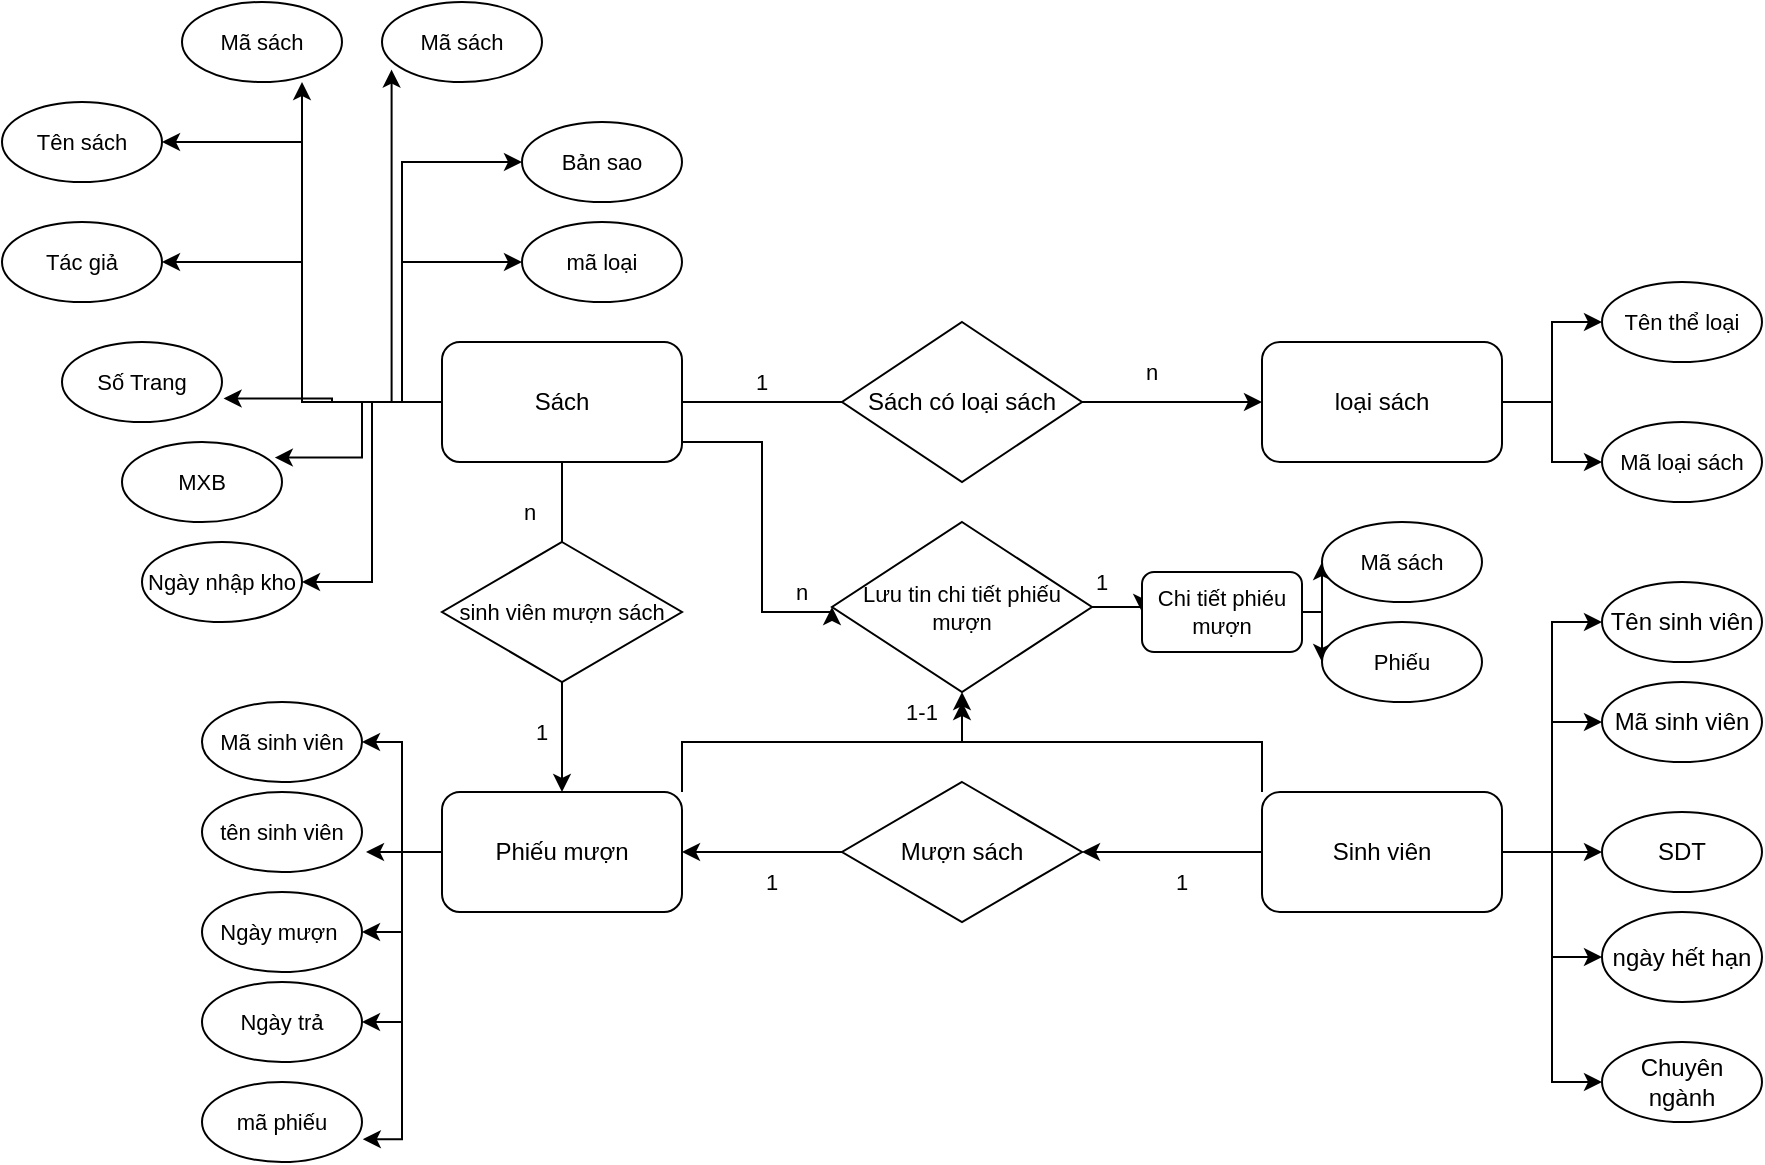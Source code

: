 <mxfile version="20.8.15" type="device"><diagram name="Trang-1" id="I_3OKsMQOtFel82NcPY5"><mxGraphModel dx="1235" dy="674" grid="1" gridSize="10" guides="1" tooltips="1" connect="1" arrows="1" fold="1" page="1" pageScale="1" pageWidth="827" pageHeight="1169" math="0" shadow="0"><root><mxCell id="0"/><mxCell id="1" parent="0"/><mxCell id="UIk407nAttaIeBtcMHxn-32" style="edgeStyle=orthogonalEdgeStyle;rounded=0;orthogonalLoop=1;jettySize=auto;html=1;exitX=1;exitY=0.5;exitDx=0;exitDy=0;entryX=0;entryY=0.5;entryDx=0;entryDy=0;fontSize=11;" edge="1" parent="1" source="UIk407nAttaIeBtcMHxn-1" target="UIk407nAttaIeBtcMHxn-30"><mxGeometry relative="1" as="geometry"/></mxCell><mxCell id="UIk407nAttaIeBtcMHxn-33" style="edgeStyle=orthogonalEdgeStyle;rounded=0;orthogonalLoop=1;jettySize=auto;html=1;exitX=1;exitY=0.5;exitDx=0;exitDy=0;entryX=0;entryY=0.5;entryDx=0;entryDy=0;fontSize=11;" edge="1" parent="1" source="UIk407nAttaIeBtcMHxn-1" target="UIk407nAttaIeBtcMHxn-29"><mxGeometry relative="1" as="geometry"/></mxCell><mxCell id="UIk407nAttaIeBtcMHxn-1" value="loại sách" style="rounded=1;whiteSpace=wrap;html=1;" vertex="1" parent="1"><mxGeometry x="750" y="360" width="120" height="60" as="geometry"/></mxCell><mxCell id="UIk407nAttaIeBtcMHxn-12" style="edgeStyle=orthogonalEdgeStyle;rounded=0;orthogonalLoop=1;jettySize=auto;html=1;exitX=0.5;exitY=1;exitDx=0;exitDy=0;entryX=0.5;entryY=0;entryDx=0;entryDy=0;startArrow=none;" edge="1" parent="1" source="UIk407nAttaIeBtcMHxn-13" target="UIk407nAttaIeBtcMHxn-3"><mxGeometry relative="1" as="geometry"><mxPoint x="400" y="540" as="targetPoint"/></mxGeometry></mxCell><mxCell id="UIk407nAttaIeBtcMHxn-47" style="edgeStyle=orthogonalEdgeStyle;rounded=0;orthogonalLoop=1;jettySize=auto;html=1;exitX=0;exitY=0.5;exitDx=0;exitDy=0;entryX=1.01;entryY=0.705;entryDx=0;entryDy=0;entryPerimeter=0;fontSize=11;" edge="1" parent="1" source="UIk407nAttaIeBtcMHxn-2" target="UIk407nAttaIeBtcMHxn-40"><mxGeometry relative="1" as="geometry"/></mxCell><mxCell id="UIk407nAttaIeBtcMHxn-48" style="edgeStyle=orthogonalEdgeStyle;rounded=0;orthogonalLoop=1;jettySize=auto;html=1;exitX=0;exitY=0.5;exitDx=0;exitDy=0;entryX=0.955;entryY=0.195;entryDx=0;entryDy=0;entryPerimeter=0;fontSize=11;" edge="1" parent="1" source="UIk407nAttaIeBtcMHxn-2" target="UIk407nAttaIeBtcMHxn-43"><mxGeometry relative="1" as="geometry"/></mxCell><mxCell id="UIk407nAttaIeBtcMHxn-49" style="edgeStyle=orthogonalEdgeStyle;rounded=0;orthogonalLoop=1;jettySize=auto;html=1;exitX=0;exitY=0.5;exitDx=0;exitDy=0;entryX=1;entryY=0.5;entryDx=0;entryDy=0;fontSize=11;" edge="1" parent="1" source="UIk407nAttaIeBtcMHxn-2" target="UIk407nAttaIeBtcMHxn-45"><mxGeometry relative="1" as="geometry"/></mxCell><mxCell id="UIk407nAttaIeBtcMHxn-50" style="edgeStyle=orthogonalEdgeStyle;rounded=0;orthogonalLoop=1;jettySize=auto;html=1;exitX=0;exitY=0.5;exitDx=0;exitDy=0;entryX=1;entryY=0.5;entryDx=0;entryDy=0;fontSize=11;" edge="1" parent="1" source="UIk407nAttaIeBtcMHxn-2" target="UIk407nAttaIeBtcMHxn-39"><mxGeometry relative="1" as="geometry"/></mxCell><mxCell id="UIk407nAttaIeBtcMHxn-51" style="edgeStyle=orthogonalEdgeStyle;rounded=0;orthogonalLoop=1;jettySize=auto;html=1;exitX=0;exitY=0.5;exitDx=0;exitDy=0;entryX=1;entryY=0.5;entryDx=0;entryDy=0;fontSize=11;" edge="1" parent="1" source="UIk407nAttaIeBtcMHxn-2" target="UIk407nAttaIeBtcMHxn-38"><mxGeometry relative="1" as="geometry"/></mxCell><mxCell id="UIk407nAttaIeBtcMHxn-53" style="edgeStyle=orthogonalEdgeStyle;rounded=0;orthogonalLoop=1;jettySize=auto;html=1;exitX=0;exitY=0.5;exitDx=0;exitDy=0;entryX=0.75;entryY=1;entryDx=0;entryDy=0;entryPerimeter=0;fontSize=11;" edge="1" parent="1" source="UIk407nAttaIeBtcMHxn-2" target="UIk407nAttaIeBtcMHxn-46"><mxGeometry relative="1" as="geometry"/></mxCell><mxCell id="UIk407nAttaIeBtcMHxn-54" style="edgeStyle=orthogonalEdgeStyle;rounded=0;orthogonalLoop=1;jettySize=auto;html=1;exitX=0;exitY=0.5;exitDx=0;exitDy=0;entryX=0.06;entryY=0.845;entryDx=0;entryDy=0;entryPerimeter=0;fontSize=11;" edge="1" parent="1" source="UIk407nAttaIeBtcMHxn-2" target="UIk407nAttaIeBtcMHxn-37"><mxGeometry relative="1" as="geometry"/></mxCell><mxCell id="UIk407nAttaIeBtcMHxn-55" style="edgeStyle=orthogonalEdgeStyle;rounded=0;orthogonalLoop=1;jettySize=auto;html=1;exitX=0;exitY=0.5;exitDx=0;exitDy=0;entryX=0;entryY=0.5;entryDx=0;entryDy=0;fontSize=11;" edge="1" parent="1" source="UIk407nAttaIeBtcMHxn-2" target="UIk407nAttaIeBtcMHxn-44"><mxGeometry relative="1" as="geometry"/></mxCell><mxCell id="UIk407nAttaIeBtcMHxn-60" style="edgeStyle=orthogonalEdgeStyle;rounded=0;orthogonalLoop=1;jettySize=auto;html=1;exitX=0;exitY=0.5;exitDx=0;exitDy=0;entryX=0;entryY=0.5;entryDx=0;entryDy=0;fontSize=11;" edge="1" parent="1" source="UIk407nAttaIeBtcMHxn-2" target="UIk407nAttaIeBtcMHxn-57"><mxGeometry relative="1" as="geometry"><Array as="points"><mxPoint x="320" y="390"/><mxPoint x="320" y="320"/></Array></mxGeometry></mxCell><mxCell id="UIk407nAttaIeBtcMHxn-77" style="edgeStyle=orthogonalEdgeStyle;rounded=0;orthogonalLoop=1;jettySize=auto;html=1;exitX=1;exitY=0.5;exitDx=0;exitDy=0;fontSize=11;entryX=0;entryY=0.5;entryDx=0;entryDy=0;" edge="1" parent="1" source="UIk407nAttaIeBtcMHxn-2" target="UIk407nAttaIeBtcMHxn-75"><mxGeometry relative="1" as="geometry"><mxPoint x="500" y="510" as="targetPoint"/><Array as="points"><mxPoint x="460" y="410"/><mxPoint x="500" y="410"/><mxPoint x="500" y="495"/></Array></mxGeometry></mxCell><mxCell id="UIk407nAttaIeBtcMHxn-2" value="Sách" style="rounded=1;whiteSpace=wrap;html=1;" vertex="1" parent="1"><mxGeometry x="340" y="360" width="120" height="60" as="geometry"/></mxCell><mxCell id="UIk407nAttaIeBtcMHxn-70" style="edgeStyle=orthogonalEdgeStyle;rounded=0;orthogonalLoop=1;jettySize=auto;html=1;exitX=0;exitY=0.5;exitDx=0;exitDy=0;entryX=1.025;entryY=0.76;entryDx=0;entryDy=0;entryPerimeter=0;fontSize=11;" edge="1" parent="1" source="UIk407nAttaIeBtcMHxn-3" target="UIk407nAttaIeBtcMHxn-65"><mxGeometry relative="1" as="geometry"/></mxCell><mxCell id="UIk407nAttaIeBtcMHxn-71" style="edgeStyle=orthogonalEdgeStyle;rounded=0;orthogonalLoop=1;jettySize=auto;html=1;exitX=0;exitY=0.5;exitDx=0;exitDy=0;entryX=1;entryY=0.5;entryDx=0;entryDy=0;fontSize=11;" edge="1" parent="1" source="UIk407nAttaIeBtcMHxn-3" target="UIk407nAttaIeBtcMHxn-64"><mxGeometry relative="1" as="geometry"/></mxCell><mxCell id="UIk407nAttaIeBtcMHxn-72" style="edgeStyle=orthogonalEdgeStyle;rounded=0;orthogonalLoop=1;jettySize=auto;html=1;exitX=0;exitY=0.5;exitDx=0;exitDy=0;entryX=1;entryY=0.5;entryDx=0;entryDy=0;fontSize=11;" edge="1" parent="1" source="UIk407nAttaIeBtcMHxn-3" target="UIk407nAttaIeBtcMHxn-66"><mxGeometry relative="1" as="geometry"/></mxCell><mxCell id="UIk407nAttaIeBtcMHxn-73" style="edgeStyle=orthogonalEdgeStyle;rounded=0;orthogonalLoop=1;jettySize=auto;html=1;exitX=0;exitY=0.5;exitDx=0;exitDy=0;entryX=1;entryY=0.5;entryDx=0;entryDy=0;fontSize=11;" edge="1" parent="1" source="UIk407nAttaIeBtcMHxn-3" target="UIk407nAttaIeBtcMHxn-67"><mxGeometry relative="1" as="geometry"/></mxCell><mxCell id="UIk407nAttaIeBtcMHxn-74" style="edgeStyle=orthogonalEdgeStyle;rounded=0;orthogonalLoop=1;jettySize=auto;html=1;exitX=0;exitY=0.5;exitDx=0;exitDy=0;entryX=1.005;entryY=0.715;entryDx=0;entryDy=0;entryPerimeter=0;fontSize=11;" edge="1" parent="1" source="UIk407nAttaIeBtcMHxn-3" target="UIk407nAttaIeBtcMHxn-68"><mxGeometry relative="1" as="geometry"/></mxCell><mxCell id="UIk407nAttaIeBtcMHxn-79" style="edgeStyle=orthogonalEdgeStyle;rounded=0;orthogonalLoop=1;jettySize=auto;html=1;exitX=1;exitY=0;exitDx=0;exitDy=0;fontSize=11;" edge="1" parent="1" source="UIk407nAttaIeBtcMHxn-3"><mxGeometry relative="1" as="geometry"><mxPoint x="600" y="540" as="targetPoint"/><Array as="points"><mxPoint x="460" y="560"/><mxPoint x="600" y="560"/></Array></mxGeometry></mxCell><mxCell id="UIk407nAttaIeBtcMHxn-3" value="Phiếu mượn" style="rounded=1;whiteSpace=wrap;html=1;" vertex="1" parent="1"><mxGeometry x="340" y="585" width="120" height="60" as="geometry"/></mxCell><mxCell id="UIk407nAttaIeBtcMHxn-17" style="edgeStyle=orthogonalEdgeStyle;rounded=0;orthogonalLoop=1;jettySize=auto;html=1;exitX=0;exitY=0.5;exitDx=0;exitDy=0;entryX=1;entryY=0.5;entryDx=0;entryDy=0;" edge="1" parent="1" source="UIk407nAttaIeBtcMHxn-4" target="UIk407nAttaIeBtcMHxn-15"><mxGeometry relative="1" as="geometry"/></mxCell><mxCell id="UIk407nAttaIeBtcMHxn-24" style="edgeStyle=orthogonalEdgeStyle;rounded=0;orthogonalLoop=1;jettySize=auto;html=1;exitX=1;exitY=0.5;exitDx=0;exitDy=0;entryX=0;entryY=0.5;entryDx=0;entryDy=0;" edge="1" parent="1" source="UIk407nAttaIeBtcMHxn-4" target="UIk407nAttaIeBtcMHxn-6"><mxGeometry relative="1" as="geometry"/></mxCell><mxCell id="UIk407nAttaIeBtcMHxn-25" style="edgeStyle=orthogonalEdgeStyle;rounded=0;orthogonalLoop=1;jettySize=auto;html=1;exitX=1;exitY=0.5;exitDx=0;exitDy=0;entryX=0;entryY=0.5;entryDx=0;entryDy=0;" edge="1" parent="1" source="UIk407nAttaIeBtcMHxn-4" target="UIk407nAttaIeBtcMHxn-8"><mxGeometry relative="1" as="geometry"/></mxCell><mxCell id="UIk407nAttaIeBtcMHxn-26" style="edgeStyle=orthogonalEdgeStyle;rounded=0;orthogonalLoop=1;jettySize=auto;html=1;exitX=1;exitY=0.5;exitDx=0;exitDy=0;entryX=0;entryY=0.5;entryDx=0;entryDy=0;" edge="1" parent="1" source="UIk407nAttaIeBtcMHxn-4" target="UIk407nAttaIeBtcMHxn-20"><mxGeometry relative="1" as="geometry"/></mxCell><mxCell id="UIk407nAttaIeBtcMHxn-27" style="edgeStyle=orthogonalEdgeStyle;rounded=0;orthogonalLoop=1;jettySize=auto;html=1;exitX=1;exitY=0.5;exitDx=0;exitDy=0;entryX=0;entryY=0.5;entryDx=0;entryDy=0;" edge="1" parent="1" source="UIk407nAttaIeBtcMHxn-4" target="UIk407nAttaIeBtcMHxn-7"><mxGeometry relative="1" as="geometry"/></mxCell><mxCell id="UIk407nAttaIeBtcMHxn-28" style="edgeStyle=orthogonalEdgeStyle;rounded=0;orthogonalLoop=1;jettySize=auto;html=1;exitX=1;exitY=0.5;exitDx=0;exitDy=0;entryX=0;entryY=0.5;entryDx=0;entryDy=0;" edge="1" parent="1" source="UIk407nAttaIeBtcMHxn-4" target="UIk407nAttaIeBtcMHxn-21"><mxGeometry relative="1" as="geometry"/></mxCell><mxCell id="UIk407nAttaIeBtcMHxn-78" style="edgeStyle=orthogonalEdgeStyle;rounded=0;orthogonalLoop=1;jettySize=auto;html=1;exitX=0;exitY=0;exitDx=0;exitDy=0;entryX=0.5;entryY=1;entryDx=0;entryDy=0;fontSize=11;" edge="1" parent="1" source="UIk407nAttaIeBtcMHxn-4" target="UIk407nAttaIeBtcMHxn-75"><mxGeometry relative="1" as="geometry"><Array as="points"><mxPoint x="750" y="560"/><mxPoint x="600" y="560"/></Array></mxGeometry></mxCell><mxCell id="UIk407nAttaIeBtcMHxn-4" value="Sinh viên" style="rounded=1;whiteSpace=wrap;html=1;" vertex="1" parent="1"><mxGeometry x="750" y="585" width="120" height="60" as="geometry"/></mxCell><mxCell id="UIk407nAttaIeBtcMHxn-6" value="Mã sinh viên" style="ellipse;whiteSpace=wrap;html=1;" vertex="1" parent="1"><mxGeometry x="920" y="530" width="80" height="40" as="geometry"/></mxCell><mxCell id="UIk407nAttaIeBtcMHxn-7" value="Tên sinh viên" style="ellipse;whiteSpace=wrap;html=1;" vertex="1" parent="1"><mxGeometry x="920" y="480" width="80" height="40" as="geometry"/></mxCell><mxCell id="UIk407nAttaIeBtcMHxn-8" value="SDT" style="ellipse;whiteSpace=wrap;html=1;" vertex="1" parent="1"><mxGeometry x="920" y="595" width="80" height="40" as="geometry"/></mxCell><mxCell id="UIk407nAttaIeBtcMHxn-11" style="edgeStyle=orthogonalEdgeStyle;rounded=0;orthogonalLoop=1;jettySize=auto;html=1;exitX=0.5;exitY=1;exitDx=0;exitDy=0;" edge="1" parent="1" source="UIk407nAttaIeBtcMHxn-2" target="UIk407nAttaIeBtcMHxn-2"><mxGeometry relative="1" as="geometry"/></mxCell><mxCell id="UIk407nAttaIeBtcMHxn-14" value="" style="edgeStyle=orthogonalEdgeStyle;rounded=0;orthogonalLoop=1;jettySize=auto;html=1;exitX=0.5;exitY=1;exitDx=0;exitDy=0;entryX=0.5;entryY=0;entryDx=0;entryDy=0;endArrow=none;" edge="1" parent="1" source="UIk407nAttaIeBtcMHxn-2" target="UIk407nAttaIeBtcMHxn-13"><mxGeometry relative="1" as="geometry"><mxPoint x="400" y="460" as="sourcePoint"/><mxPoint x="400" y="585" as="targetPoint"/></mxGeometry></mxCell><mxCell id="UIk407nAttaIeBtcMHxn-13" value="&lt;font style=&quot;font-size: 11px;&quot;&gt;sinh viên mượn sách&lt;/font&gt;" style="rhombus;whiteSpace=wrap;html=1;" vertex="1" parent="1"><mxGeometry x="340" y="460" width="120" height="70" as="geometry"/></mxCell><mxCell id="UIk407nAttaIeBtcMHxn-18" style="edgeStyle=orthogonalEdgeStyle;rounded=0;orthogonalLoop=1;jettySize=auto;html=1;exitX=0;exitY=0.5;exitDx=0;exitDy=0;entryX=1;entryY=0.5;entryDx=0;entryDy=0;" edge="1" parent="1" source="UIk407nAttaIeBtcMHxn-15" target="UIk407nAttaIeBtcMHxn-3"><mxGeometry relative="1" as="geometry"/></mxCell><mxCell id="UIk407nAttaIeBtcMHxn-15" value="Mượn sách" style="rhombus;whiteSpace=wrap;html=1;" vertex="1" parent="1"><mxGeometry x="540" y="580" width="120" height="70" as="geometry"/></mxCell><mxCell id="UIk407nAttaIeBtcMHxn-20" value="ngày hết hạn" style="ellipse;whiteSpace=wrap;html=1;" vertex="1" parent="1"><mxGeometry x="920" y="645" width="80" height="45" as="geometry"/></mxCell><mxCell id="UIk407nAttaIeBtcMHxn-21" value="Chuyên ngành" style="ellipse;whiteSpace=wrap;html=1;" vertex="1" parent="1"><mxGeometry x="920" y="710" width="80" height="40" as="geometry"/></mxCell><mxCell id="UIk407nAttaIeBtcMHxn-22" style="edgeStyle=orthogonalEdgeStyle;rounded=0;orthogonalLoop=1;jettySize=auto;html=1;exitX=0.5;exitY=1;exitDx=0;exitDy=0;" edge="1" parent="1" source="UIk407nAttaIeBtcMHxn-6" target="UIk407nAttaIeBtcMHxn-6"><mxGeometry relative="1" as="geometry"/></mxCell><mxCell id="UIk407nAttaIeBtcMHxn-29" value="Mã loại sách" style="ellipse;whiteSpace=wrap;html=1;fontSize=11;" vertex="1" parent="1"><mxGeometry x="920" y="400" width="80" height="40" as="geometry"/></mxCell><mxCell id="UIk407nAttaIeBtcMHxn-30" value="Tên thể loại" style="ellipse;whiteSpace=wrap;html=1;fontSize=11;" vertex="1" parent="1"><mxGeometry x="920" y="330" width="80" height="40" as="geometry"/></mxCell><mxCell id="UIk407nAttaIeBtcMHxn-37" value="Mã sách" style="ellipse;whiteSpace=wrap;html=1;fontSize=11;" vertex="1" parent="1"><mxGeometry x="310" y="190" width="80" height="40" as="geometry"/></mxCell><mxCell id="UIk407nAttaIeBtcMHxn-38" value="Tên sách" style="ellipse;whiteSpace=wrap;html=1;fontSize=11;" vertex="1" parent="1"><mxGeometry x="120" y="240" width="80" height="40" as="geometry"/></mxCell><mxCell id="UIk407nAttaIeBtcMHxn-39" value="Tác giả" style="ellipse;whiteSpace=wrap;html=1;fontSize=11;" vertex="1" parent="1"><mxGeometry x="120" y="300" width="80" height="40" as="geometry"/></mxCell><mxCell id="UIk407nAttaIeBtcMHxn-40" value="Số Trang" style="ellipse;whiteSpace=wrap;html=1;fontSize=11;" vertex="1" parent="1"><mxGeometry x="150" y="360" width="80" height="40" as="geometry"/></mxCell><mxCell id="UIk407nAttaIeBtcMHxn-43" value="MXB" style="ellipse;whiteSpace=wrap;html=1;fontSize=11;" vertex="1" parent="1"><mxGeometry x="180" y="410" width="80" height="40" as="geometry"/></mxCell><mxCell id="UIk407nAttaIeBtcMHxn-44" value="Bản sao" style="ellipse;whiteSpace=wrap;html=1;fontSize=11;" vertex="1" parent="1"><mxGeometry x="380" y="250" width="80" height="40" as="geometry"/></mxCell><mxCell id="UIk407nAttaIeBtcMHxn-45" value="Ngày nhập kho" style="ellipse;whiteSpace=wrap;html=1;fontSize=11;" vertex="1" parent="1"><mxGeometry x="190" y="460" width="80" height="40" as="geometry"/></mxCell><mxCell id="UIk407nAttaIeBtcMHxn-46" value="Mã sách" style="ellipse;whiteSpace=wrap;html=1;fontSize=11;" vertex="1" parent="1"><mxGeometry x="210" y="190" width="80" height="40" as="geometry"/></mxCell><mxCell id="UIk407nAttaIeBtcMHxn-57" value="mã loại" style="ellipse;whiteSpace=wrap;html=1;fontSize=11;" vertex="1" parent="1"><mxGeometry x="380" y="300" width="80" height="40" as="geometry"/></mxCell><mxCell id="UIk407nAttaIeBtcMHxn-61" value="" style="edgeStyle=orthogonalEdgeStyle;rounded=0;orthogonalLoop=1;jettySize=auto;html=1;exitX=1;exitY=0.5;exitDx=0;exitDy=0;entryX=0;entryY=0.5;entryDx=0;entryDy=0;endArrow=none;" edge="1" parent="1" source="UIk407nAttaIeBtcMHxn-2" target="UIk407nAttaIeBtcMHxn-10"><mxGeometry relative="1" as="geometry"><mxPoint x="460" y="390" as="sourcePoint"/><mxPoint x="750" y="390" as="targetPoint"/></mxGeometry></mxCell><mxCell id="UIk407nAttaIeBtcMHxn-100" style="edgeStyle=orthogonalEdgeStyle;rounded=0;orthogonalLoop=1;jettySize=auto;html=1;exitX=1;exitY=0.5;exitDx=0;exitDy=0;entryX=0;entryY=0.5;entryDx=0;entryDy=0;fontSize=11;" edge="1" parent="1" source="UIk407nAttaIeBtcMHxn-10" target="UIk407nAttaIeBtcMHxn-1"><mxGeometry relative="1" as="geometry"/></mxCell><mxCell id="UIk407nAttaIeBtcMHxn-10" value="Sách có loại sách" style="rhombus;whiteSpace=wrap;html=1;" vertex="1" parent="1"><mxGeometry x="540" y="350" width="120" height="80" as="geometry"/></mxCell><mxCell id="UIk407nAttaIeBtcMHxn-64" value="Mã sinh viên" style="ellipse;whiteSpace=wrap;html=1;fontSize=11;" vertex="1" parent="1"><mxGeometry x="220" y="540" width="80" height="40" as="geometry"/></mxCell><mxCell id="UIk407nAttaIeBtcMHxn-65" value="tên sinh viên" style="ellipse;whiteSpace=wrap;html=1;fontSize=11;" vertex="1" parent="1"><mxGeometry x="220" y="585" width="80" height="40" as="geometry"/></mxCell><mxCell id="UIk407nAttaIeBtcMHxn-66" value="Ngày mượn&amp;nbsp;" style="ellipse;whiteSpace=wrap;html=1;fontSize=11;" vertex="1" parent="1"><mxGeometry x="220" y="635" width="80" height="40" as="geometry"/></mxCell><mxCell id="UIk407nAttaIeBtcMHxn-67" value="Ngày trả" style="ellipse;whiteSpace=wrap;html=1;fontSize=11;" vertex="1" parent="1"><mxGeometry x="220" y="680" width="80" height="40" as="geometry"/></mxCell><mxCell id="UIk407nAttaIeBtcMHxn-68" value="mã phiếu" style="ellipse;whiteSpace=wrap;html=1;fontSize=11;" vertex="1" parent="1"><mxGeometry x="220" y="730" width="80" height="40" as="geometry"/></mxCell><mxCell id="UIk407nAttaIeBtcMHxn-80" style="edgeStyle=orthogonalEdgeStyle;rounded=0;orthogonalLoop=1;jettySize=auto;html=1;exitX=1;exitY=0.5;exitDx=0;exitDy=0;entryX=0;entryY=0.5;entryDx=0;entryDy=0;fontSize=11;" edge="1" parent="1" source="UIk407nAttaIeBtcMHxn-75" target="UIk407nAttaIeBtcMHxn-76"><mxGeometry relative="1" as="geometry"/></mxCell><mxCell id="UIk407nAttaIeBtcMHxn-75" value="Lưu tin chi tiết phiếu mượn" style="rhombus;whiteSpace=wrap;html=1;fontSize=11;" vertex="1" parent="1"><mxGeometry x="535" y="450" width="130" height="85" as="geometry"/></mxCell><mxCell id="UIk407nAttaIeBtcMHxn-86" style="edgeStyle=orthogonalEdgeStyle;rounded=0;orthogonalLoop=1;jettySize=auto;html=1;exitX=1;exitY=0.5;exitDx=0;exitDy=0;entryX=0;entryY=0.5;entryDx=0;entryDy=0;fontSize=11;" edge="1" parent="1" source="UIk407nAttaIeBtcMHxn-76" target="UIk407nAttaIeBtcMHxn-82"><mxGeometry relative="1" as="geometry"/></mxCell><mxCell id="UIk407nAttaIeBtcMHxn-88" style="edgeStyle=orthogonalEdgeStyle;rounded=0;orthogonalLoop=1;jettySize=auto;html=1;exitX=1;exitY=0.5;exitDx=0;exitDy=0;entryX=0;entryY=0.5;entryDx=0;entryDy=0;fontSize=11;" edge="1" parent="1" source="UIk407nAttaIeBtcMHxn-76" target="UIk407nAttaIeBtcMHxn-83"><mxGeometry relative="1" as="geometry"/></mxCell><mxCell id="UIk407nAttaIeBtcMHxn-76" value="Chi tiết phiéu mượn" style="rounded=1;whiteSpace=wrap;html=1;fontSize=11;" vertex="1" parent="1"><mxGeometry x="690" y="475" width="80" height="40" as="geometry"/></mxCell><mxCell id="UIk407nAttaIeBtcMHxn-82" value="Mã sách" style="ellipse;whiteSpace=wrap;html=1;fontSize=11;" vertex="1" parent="1"><mxGeometry x="780" y="450" width="80" height="40" as="geometry"/></mxCell><mxCell id="UIk407nAttaIeBtcMHxn-83" value="Phiếu" style="ellipse;whiteSpace=wrap;html=1;fontSize=11;" vertex="1" parent="1"><mxGeometry x="780" y="500" width="80" height="40" as="geometry"/></mxCell><mxCell id="UIk407nAttaIeBtcMHxn-89" value="1" style="text;html=1;strokeColor=none;fillColor=none;align=center;verticalAlign=middle;whiteSpace=wrap;rounded=0;fontSize=11;" vertex="1" parent="1"><mxGeometry x="470" y="365" width="60" height="30" as="geometry"/></mxCell><mxCell id="UIk407nAttaIeBtcMHxn-91" value="" style="edgeStyle=orthogonalEdgeStyle;rounded=0;orthogonalLoop=1;jettySize=auto;html=1;exitX=1;exitY=0.5;exitDx=0;exitDy=0;startArrow=none;endArrow=none;" edge="1" parent="1" source="UIk407nAttaIeBtcMHxn-10"><mxGeometry relative="1" as="geometry"><mxPoint x="660" y="390" as="sourcePoint"/><mxPoint x="740" y="390" as="targetPoint"/><Array as="points"><mxPoint x="730" y="390"/></Array></mxGeometry></mxCell><mxCell id="UIk407nAttaIeBtcMHxn-92" value="n" style="text;html=1;strokeColor=none;fillColor=none;align=center;verticalAlign=middle;whiteSpace=wrap;rounded=0;fontSize=11;" vertex="1" parent="1"><mxGeometry x="490" y="470" width="60" height="30" as="geometry"/></mxCell><mxCell id="UIk407nAttaIeBtcMHxn-93" value="1" style="text;html=1;strokeColor=none;fillColor=none;align=center;verticalAlign=middle;whiteSpace=wrap;rounded=0;fontSize=11;" vertex="1" parent="1"><mxGeometry x="680" y="615" width="60" height="30" as="geometry"/></mxCell><mxCell id="UIk407nAttaIeBtcMHxn-94" value="1" style="text;html=1;strokeColor=none;fillColor=none;align=center;verticalAlign=middle;whiteSpace=wrap;rounded=0;fontSize=11;" vertex="1" parent="1"><mxGeometry x="475" y="615" width="60" height="30" as="geometry"/></mxCell><mxCell id="UIk407nAttaIeBtcMHxn-95" value="n" style="text;html=1;strokeColor=none;fillColor=none;align=center;verticalAlign=middle;whiteSpace=wrap;rounded=0;fontSize=11;" vertex="1" parent="1"><mxGeometry x="354" y="430" width="60" height="30" as="geometry"/></mxCell><mxCell id="UIk407nAttaIeBtcMHxn-96" value="1" style="text;html=1;strokeColor=none;fillColor=none;align=center;verticalAlign=middle;whiteSpace=wrap;rounded=0;fontSize=11;" vertex="1" parent="1"><mxGeometry x="360" y="540" width="60" height="30" as="geometry"/></mxCell><mxCell id="UIk407nAttaIeBtcMHxn-97" value="1-1" style="text;html=1;strokeColor=none;fillColor=none;align=center;verticalAlign=middle;whiteSpace=wrap;rounded=0;fontSize=11;" vertex="1" parent="1"><mxGeometry x="550" y="530" width="60" height="30" as="geometry"/></mxCell><mxCell id="UIk407nAttaIeBtcMHxn-99" value="n" style="text;html=1;strokeColor=none;fillColor=none;align=center;verticalAlign=middle;whiteSpace=wrap;rounded=0;fontSize=11;" vertex="1" parent="1"><mxGeometry x="665" y="360" width="60" height="30" as="geometry"/></mxCell><mxCell id="UIk407nAttaIeBtcMHxn-102" value="1" style="text;html=1;strokeColor=none;fillColor=none;align=center;verticalAlign=middle;whiteSpace=wrap;rounded=0;fontSize=11;" vertex="1" parent="1"><mxGeometry x="640" y="465" width="60" height="30" as="geometry"/></mxCell></root></mxGraphModel></diagram></mxfile>